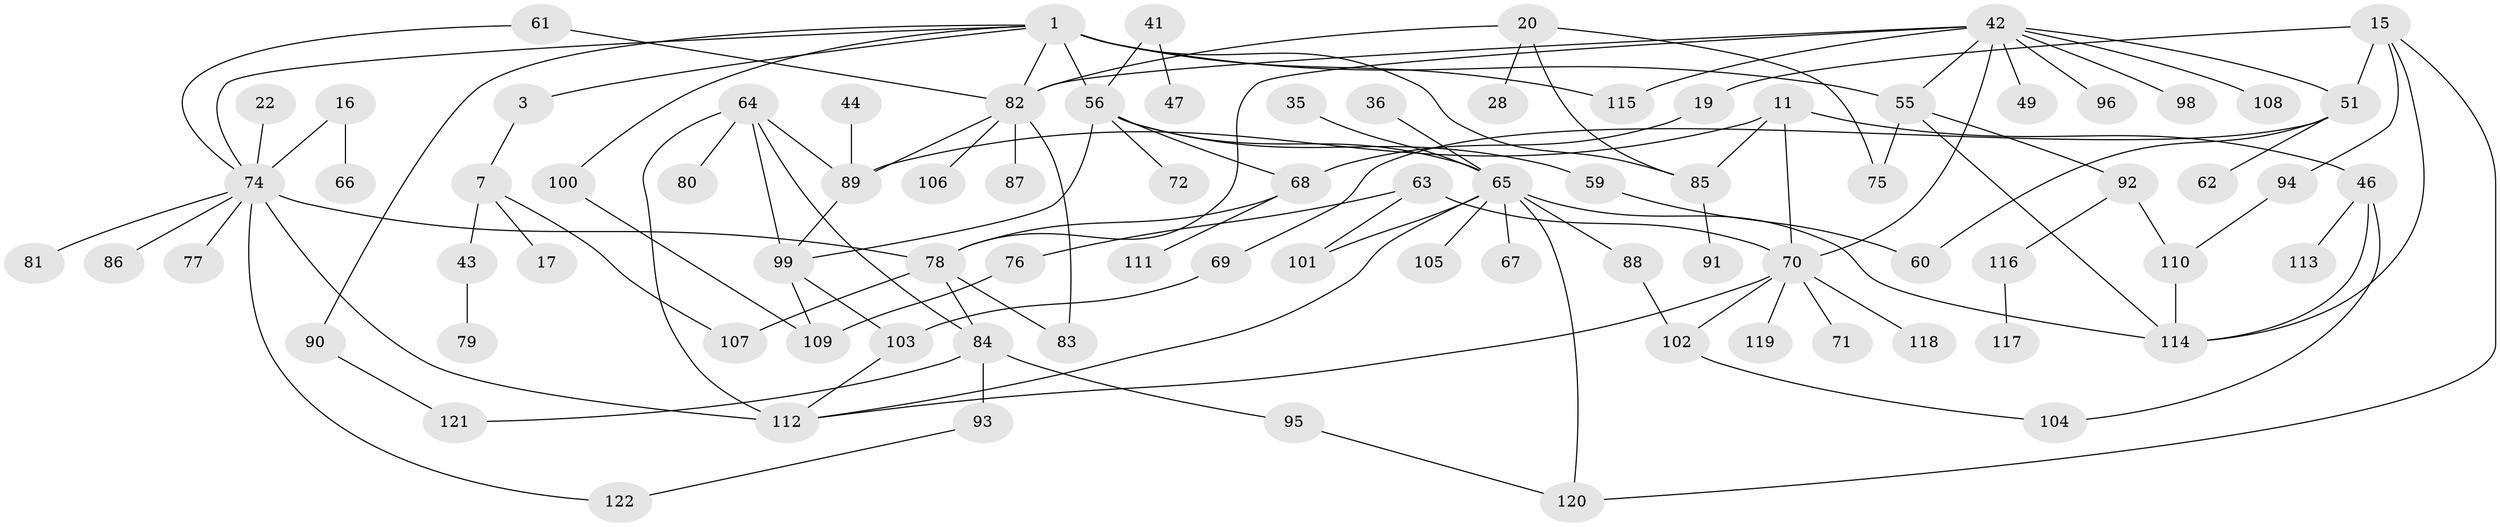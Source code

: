 // original degree distribution, {10: 0.00819672131147541, 6: 0.040983606557377046, 2: 0.319672131147541, 7: 0.00819672131147541, 3: 0.18032786885245902, 5: 0.06557377049180328, 4: 0.09836065573770492, 1: 0.27049180327868855, 8: 0.00819672131147541}
// Generated by graph-tools (version 1.1) at 2025/45/03/04/25 21:45:36]
// undirected, 85 vertices, 119 edges
graph export_dot {
graph [start="1"]
  node [color=gray90,style=filled];
  1;
  3;
  7;
  11 [super="+10"];
  15;
  16;
  17;
  19;
  20;
  22;
  28;
  35;
  36;
  41;
  42 [super="+24+37"];
  43;
  44;
  46 [super="+12"];
  47;
  49;
  51 [super="+23"];
  55 [super="+50"];
  56 [super="+18"];
  59;
  60;
  61;
  62;
  63;
  64 [super="+57"];
  65 [super="+25+32"];
  66;
  67;
  68;
  69;
  70 [super="+21+27"];
  71;
  72;
  74 [super="+4+13+52"];
  75;
  76;
  77;
  78 [super="+26+34"];
  79;
  80;
  81;
  82 [super="+2+8+73"];
  83;
  84;
  85 [super="+6"];
  86;
  87;
  88;
  89 [super="+39"];
  90;
  91;
  92;
  93;
  94;
  95;
  96;
  98;
  99 [super="+58"];
  100;
  101;
  102;
  103 [super="+48"];
  104;
  105;
  106;
  107;
  108;
  109;
  110 [super="+53"];
  111;
  112 [super="+54+97"];
  113;
  114 [super="+40"];
  115 [super="+5"];
  116;
  117;
  118;
  119;
  120;
  121;
  122;
  1 -- 3;
  1 -- 90;
  1 -- 100;
  1 -- 56 [weight=2];
  1 -- 82;
  1 -- 74;
  1 -- 115;
  1 -- 85;
  1 -- 55;
  3 -- 7;
  7 -- 17;
  7 -- 43;
  7 -- 107;
  11 -- 46 [weight=2];
  11 -- 85;
  11 -- 70;
  11 -- 89;
  15 -- 19;
  15 -- 94;
  15 -- 120;
  15 -- 114;
  15 -- 51 [weight=2];
  16 -- 66;
  16 -- 74;
  19 -- 68;
  20 -- 28;
  20 -- 75;
  20 -- 82;
  20 -- 85;
  22 -- 74;
  35 -- 65;
  36 -- 65;
  41 -- 47;
  41 -- 56;
  42 -- 96;
  42 -- 98;
  42 -- 108;
  42 -- 49;
  42 -- 82;
  42 -- 51;
  42 -- 115;
  42 -- 78;
  42 -- 55;
  42 -- 70;
  43 -- 79;
  44 -- 89;
  46 -- 113;
  46 -- 104;
  46 -- 114;
  51 -- 69;
  51 -- 60;
  51 -- 62;
  55 -- 75;
  55 -- 92;
  55 -- 114;
  56 -- 72;
  56 -- 99;
  56 -- 68;
  56 -- 59;
  56 -- 65;
  59 -- 60;
  61 -- 82;
  61 -- 74;
  63 -- 76;
  63 -- 101;
  63 -- 70;
  64 -- 84;
  64 -- 99;
  64 -- 89;
  64 -- 80;
  64 -- 112;
  65 -- 120;
  65 -- 101;
  65 -- 67;
  65 -- 88;
  65 -- 105;
  65 -- 114;
  65 -- 112;
  68 -- 111;
  68 -- 78;
  69 -- 103;
  70 -- 71;
  70 -- 118;
  70 -- 102;
  70 -- 119;
  70 -- 112;
  74 -- 77;
  74 -- 86;
  74 -- 81;
  74 -- 122;
  74 -- 78;
  74 -- 112 [weight=2];
  76 -- 109;
  78 -- 84;
  78 -- 107;
  78 -- 83;
  82 -- 106;
  82 -- 89;
  82 -- 83;
  82 -- 87;
  84 -- 93;
  84 -- 95;
  84 -- 121;
  85 -- 91;
  88 -- 102;
  89 -- 99;
  90 -- 121;
  92 -- 116;
  92 -- 110;
  93 -- 122;
  94 -- 110;
  95 -- 120;
  99 -- 109;
  99 -- 103;
  100 -- 109;
  102 -- 104;
  103 -- 112;
  110 -- 114;
  116 -- 117;
}
